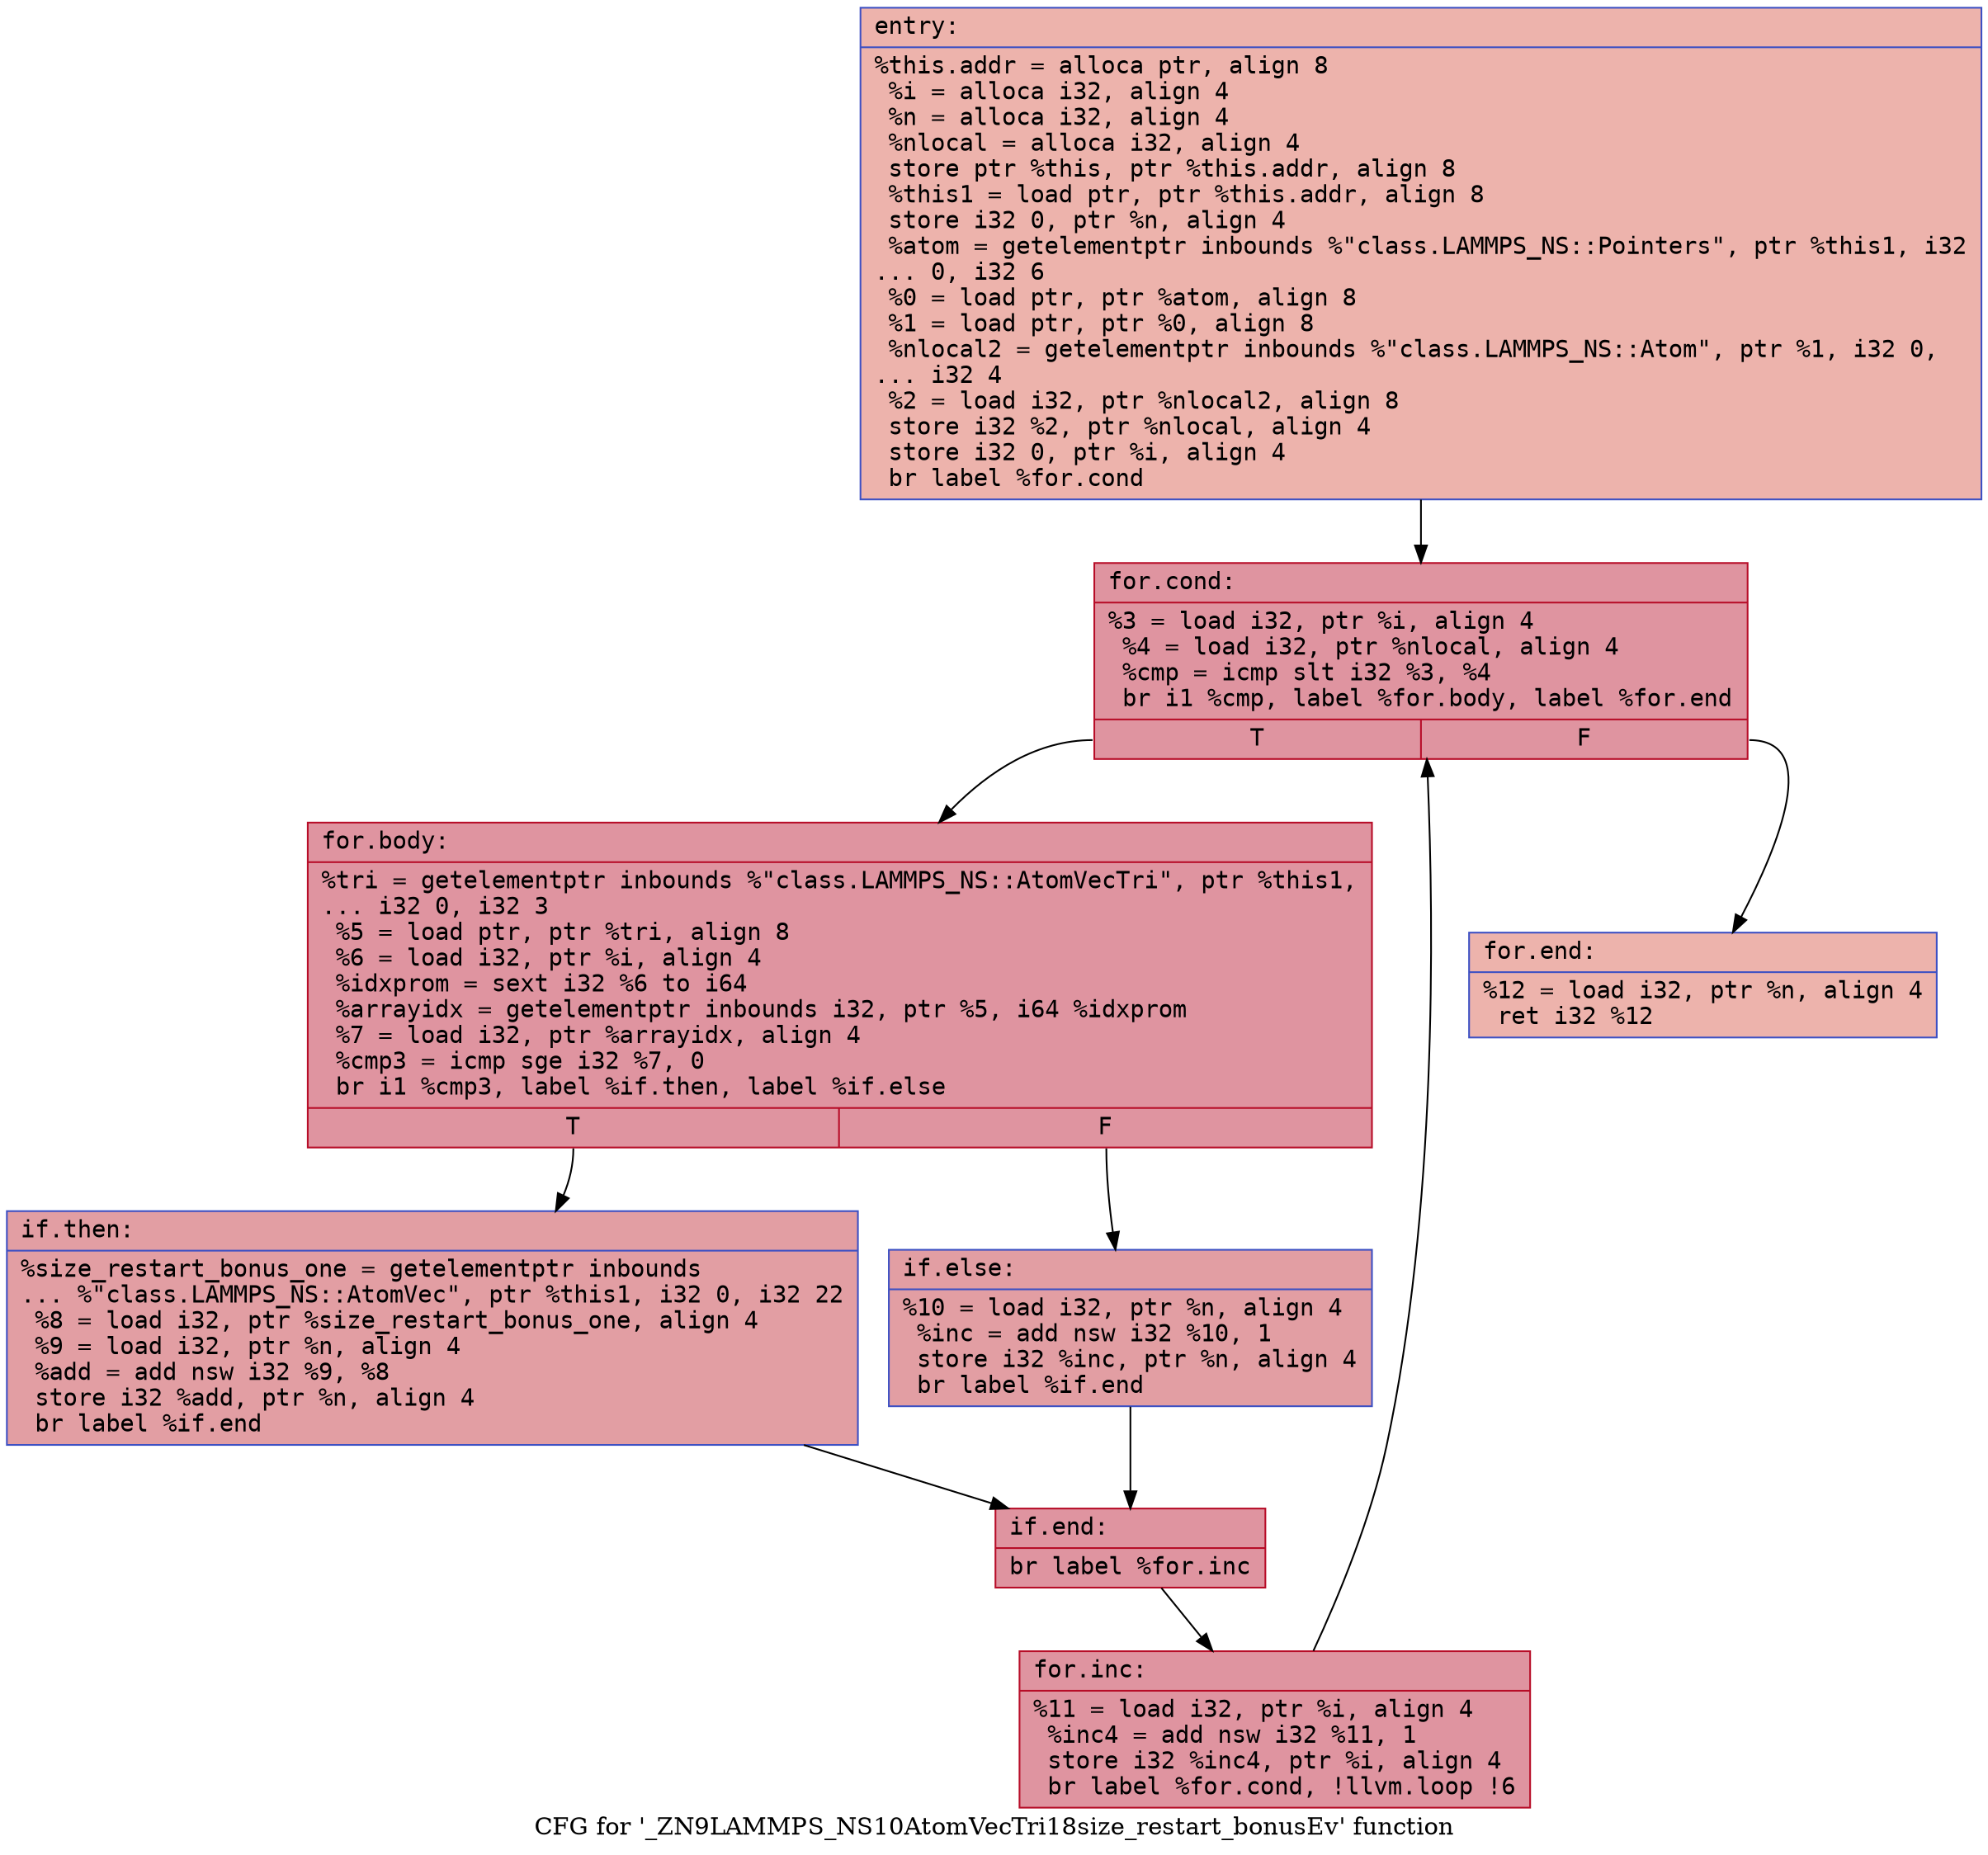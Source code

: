 digraph "CFG for '_ZN9LAMMPS_NS10AtomVecTri18size_restart_bonusEv' function" {
	label="CFG for '_ZN9LAMMPS_NS10AtomVecTri18size_restart_bonusEv' function";

	Node0x55c2b6698890 [shape=record,color="#3d50c3ff", style=filled, fillcolor="#d6524470" fontname="Courier",label="{entry:\l|  %this.addr = alloca ptr, align 8\l  %i = alloca i32, align 4\l  %n = alloca i32, align 4\l  %nlocal = alloca i32, align 4\l  store ptr %this, ptr %this.addr, align 8\l  %this1 = load ptr, ptr %this.addr, align 8\l  store i32 0, ptr %n, align 4\l  %atom = getelementptr inbounds %\"class.LAMMPS_NS::Pointers\", ptr %this1, i32\l... 0, i32 6\l  %0 = load ptr, ptr %atom, align 8\l  %1 = load ptr, ptr %0, align 8\l  %nlocal2 = getelementptr inbounds %\"class.LAMMPS_NS::Atom\", ptr %1, i32 0,\l... i32 4\l  %2 = load i32, ptr %nlocal2, align 8\l  store i32 %2, ptr %nlocal, align 4\l  store i32 0, ptr %i, align 4\l  br label %for.cond\l}"];
	Node0x55c2b6698890 -> Node0x55c2b6635fd0[tooltip="entry -> for.cond\nProbability 100.00%" ];
	Node0x55c2b6635fd0 [shape=record,color="#b70d28ff", style=filled, fillcolor="#b70d2870" fontname="Courier",label="{for.cond:\l|  %3 = load i32, ptr %i, align 4\l  %4 = load i32, ptr %nlocal, align 4\l  %cmp = icmp slt i32 %3, %4\l  br i1 %cmp, label %for.body, label %for.end\l|{<s0>T|<s1>F}}"];
	Node0x55c2b6635fd0:s0 -> Node0x55c2b66ed830[tooltip="for.cond -> for.body\nProbability 96.88%" ];
	Node0x55c2b6635fd0:s1 -> Node0x55c2b66ed8b0[tooltip="for.cond -> for.end\nProbability 3.12%" ];
	Node0x55c2b66ed830 [shape=record,color="#b70d28ff", style=filled, fillcolor="#b70d2870" fontname="Courier",label="{for.body:\l|  %tri = getelementptr inbounds %\"class.LAMMPS_NS::AtomVecTri\", ptr %this1,\l... i32 0, i32 3\l  %5 = load ptr, ptr %tri, align 8\l  %6 = load i32, ptr %i, align 4\l  %idxprom = sext i32 %6 to i64\l  %arrayidx = getelementptr inbounds i32, ptr %5, i64 %idxprom\l  %7 = load i32, ptr %arrayidx, align 4\l  %cmp3 = icmp sge i32 %7, 0\l  br i1 %cmp3, label %if.then, label %if.else\l|{<s0>T|<s1>F}}"];
	Node0x55c2b66ed830:s0 -> Node0x55c2b66edf10[tooltip="for.body -> if.then\nProbability 50.00%" ];
	Node0x55c2b66ed830:s1 -> Node0x55c2b66edf80[tooltip="for.body -> if.else\nProbability 50.00%" ];
	Node0x55c2b66edf10 [shape=record,color="#3d50c3ff", style=filled, fillcolor="#be242e70" fontname="Courier",label="{if.then:\l|  %size_restart_bonus_one = getelementptr inbounds\l... %\"class.LAMMPS_NS::AtomVec\", ptr %this1, i32 0, i32 22\l  %8 = load i32, ptr %size_restart_bonus_one, align 4\l  %9 = load i32, ptr %n, align 4\l  %add = add nsw i32 %9, %8\l  store i32 %add, ptr %n, align 4\l  br label %if.end\l}"];
	Node0x55c2b66edf10 -> Node0x55c2b66ee470[tooltip="if.then -> if.end\nProbability 100.00%" ];
	Node0x55c2b66edf80 [shape=record,color="#3d50c3ff", style=filled, fillcolor="#be242e70" fontname="Courier",label="{if.else:\l|  %10 = load i32, ptr %n, align 4\l  %inc = add nsw i32 %10, 1\l  store i32 %inc, ptr %n, align 4\l  br label %if.end\l}"];
	Node0x55c2b66edf80 -> Node0x55c2b66ee470[tooltip="if.else -> if.end\nProbability 100.00%" ];
	Node0x55c2b66ee470 [shape=record,color="#b70d28ff", style=filled, fillcolor="#b70d2870" fontname="Courier",label="{if.end:\l|  br label %for.inc\l}"];
	Node0x55c2b66ee470 -> Node0x55c2b66ee790[tooltip="if.end -> for.inc\nProbability 100.00%" ];
	Node0x55c2b66ee790 [shape=record,color="#b70d28ff", style=filled, fillcolor="#b70d2870" fontname="Courier",label="{for.inc:\l|  %11 = load i32, ptr %i, align 4\l  %inc4 = add nsw i32 %11, 1\l  store i32 %inc4, ptr %i, align 4\l  br label %for.cond, !llvm.loop !6\l}"];
	Node0x55c2b66ee790 -> Node0x55c2b6635fd0[tooltip="for.inc -> for.cond\nProbability 100.00%" ];
	Node0x55c2b66ed8b0 [shape=record,color="#3d50c3ff", style=filled, fillcolor="#d6524470" fontname="Courier",label="{for.end:\l|  %12 = load i32, ptr %n, align 4\l  ret i32 %12\l}"];
}
